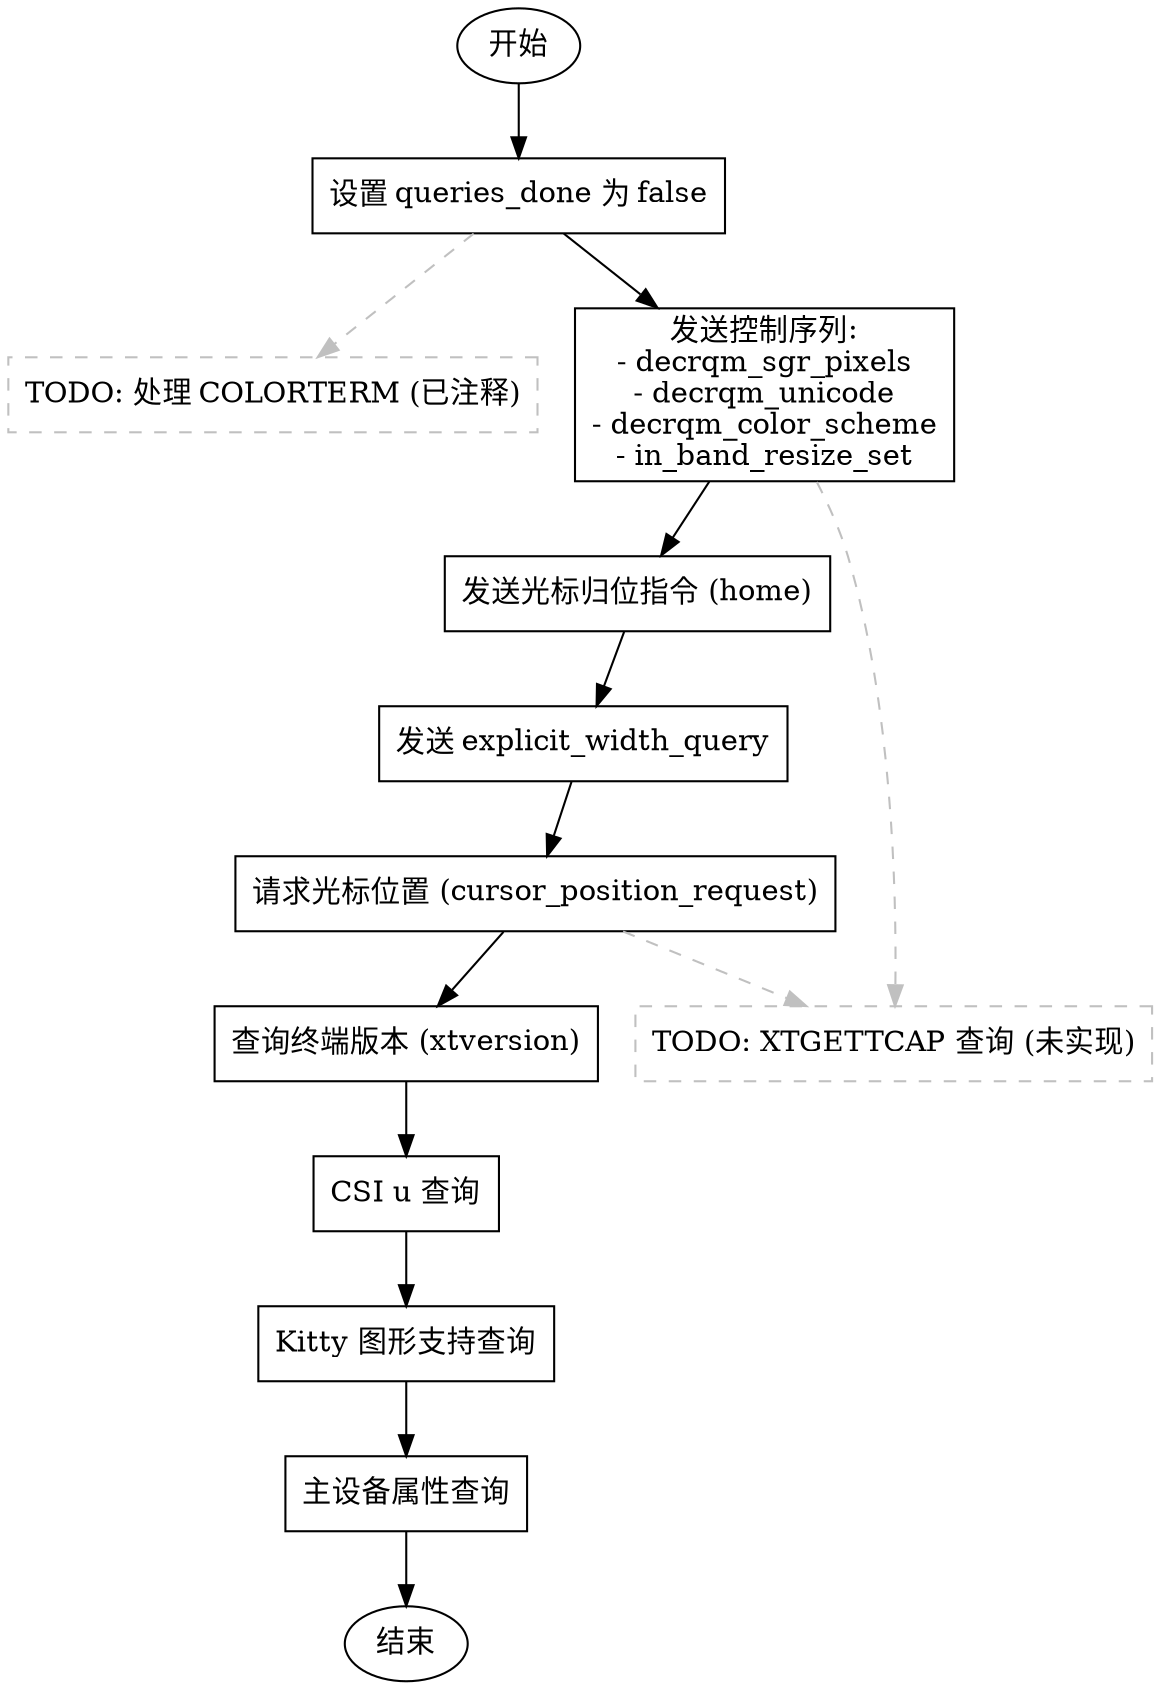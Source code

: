 
digraph G {
    rankdir=TB;
    node [shape=box];

    start [label="开始", shape=ellipse];
    end [label="结束", shape=ellipse];
    set_queries_done [label="设置 queries_done 为 false"];
    todo_colorterm [label="TODO: 处理 COLORTERM (已注释)", style=dashed, color=grey];
    send_ctlseqs [label="发送控制序列:\n- decrqm_sgr_pixels\n- decrqm_unicode\n- decrqm_color_scheme\n- in_band_resize_set"];
    send_home [label="发送光标归位指令 (home)"];
    send_width_query [label="发送 explicit_width_query"];
    cursor_pos_request [label="请求光标位置 (cursor_position_request)"];
    xtversion_query [label="查询终端版本 (xtversion)"];
    csi_u_query [label="CSI u 查询"];
    kitty_graphics_query [label="Kitty 图形支持查询"];
    primary_device_attrs [label="主设备属性查询"];
    todo_xtgetcap [label="TODO: XTGETTCAP 查询 (未实现)", style=dashed, color=grey];

    start -> set_queries_done;
    set_queries_done -> todo_colorterm [style=dashed, color=grey];
    set_queries_done -> send_ctlseqs;
    send_ctlseqs -> send_home;
    send_home -> send_width_query;
    send_width_query -> cursor_pos_request;
    cursor_pos_request -> xtversion_query;
    xtversion_query -> csi_u_query;
    csi_u_query -> kitty_graphics_query;
    kitty_graphics_query -> primary_device_attrs;
    primary_device_attrs -> end;

    // 添加未实现的 TODO 节点
    send_ctlseqs -> todo_xtgetcap [style=dashed, color=grey];
    cursor_pos_request -> todo_xtgetcap [style=dashed, color=grey];
}
